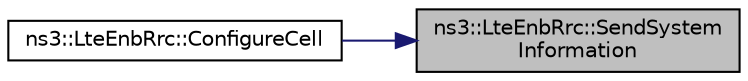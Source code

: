 digraph "ns3::LteEnbRrc::SendSystemInformation"
{
 // LATEX_PDF_SIZE
  edge [fontname="Helvetica",fontsize="10",labelfontname="Helvetica",labelfontsize="10"];
  node [fontname="Helvetica",fontsize="10",shape=record];
  rankdir="RL";
  Node1 [label="ns3::LteEnbRrc::SendSystem\lInformation",height=0.2,width=0.4,color="black", fillcolor="grey75", style="filled", fontcolor="black",tooltip="method used to periodically send System Information"];
  Node1 -> Node2 [dir="back",color="midnightblue",fontsize="10",style="solid",fontname="Helvetica"];
  Node2 [label="ns3::LteEnbRrc::ConfigureCell",height=0.2,width=0.4,color="black", fillcolor="white", style="filled",URL="$classns3_1_1_lte_enb_rrc.html#af7f6efe0f307f5abaf92ed06818c087e",tooltip="Configure cell-specific parameters."];
}
